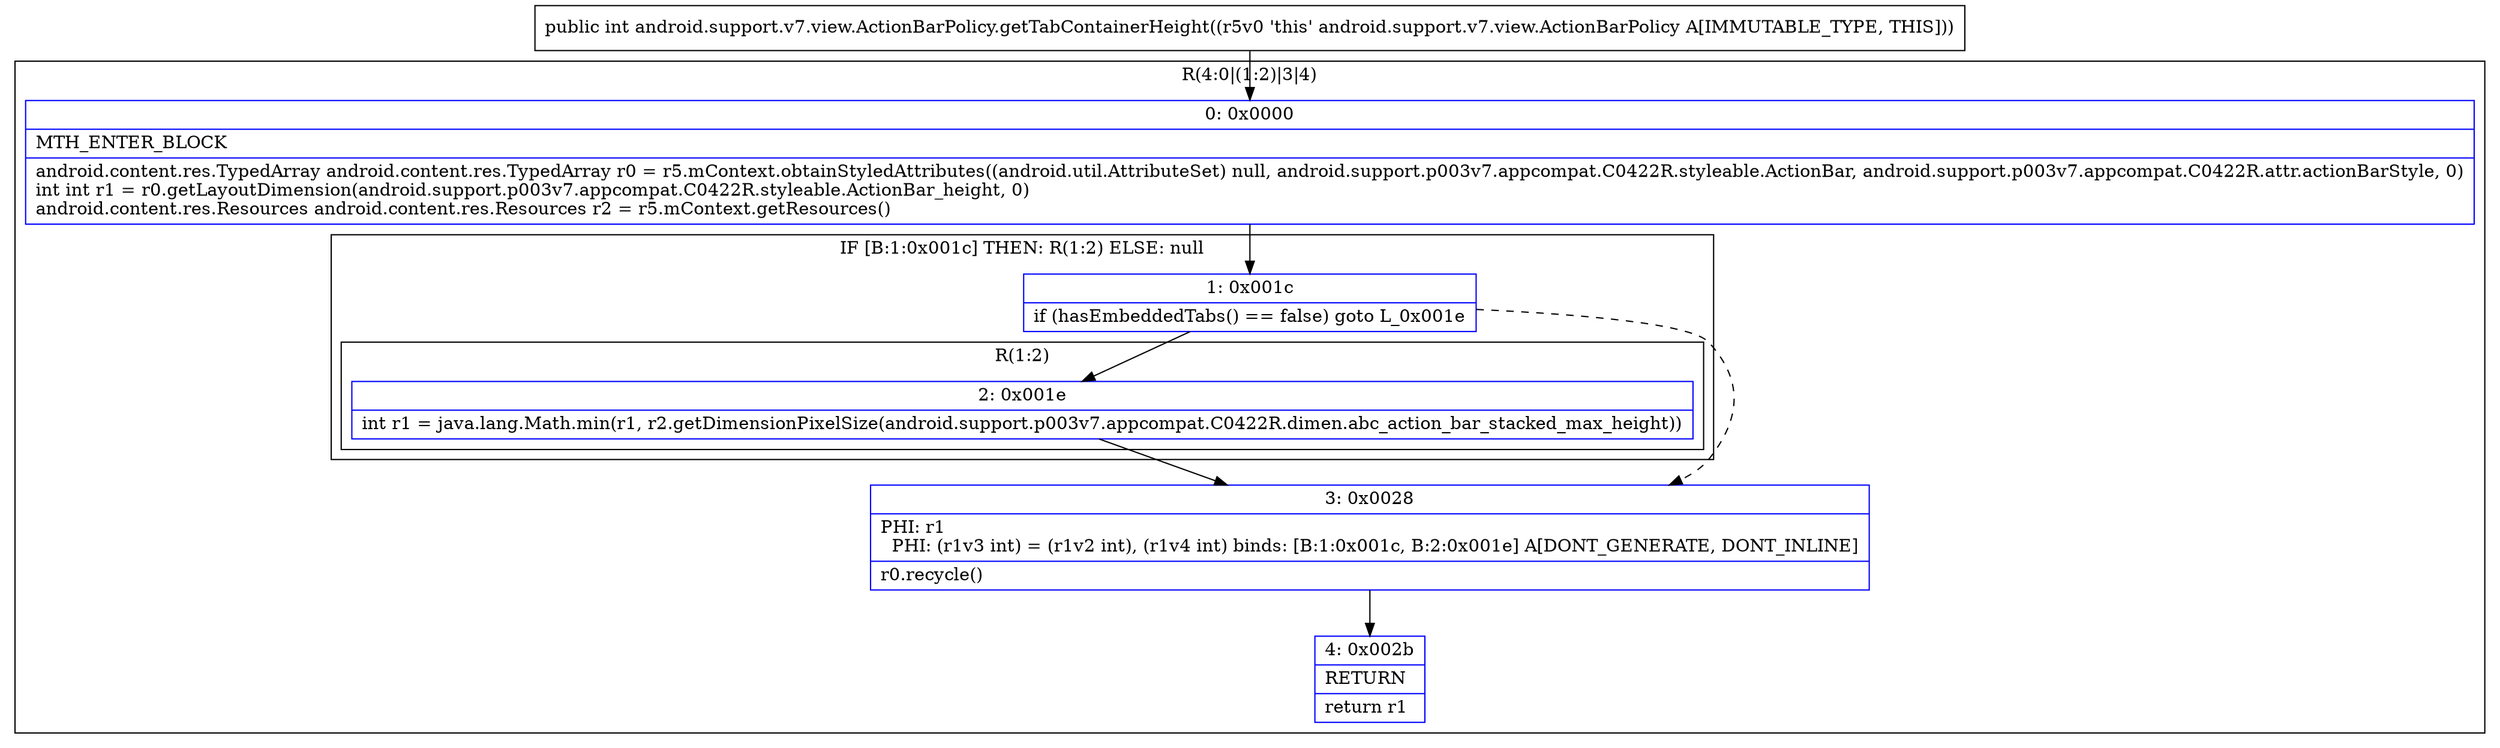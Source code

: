 digraph "CFG forandroid.support.v7.view.ActionBarPolicy.getTabContainerHeight()I" {
subgraph cluster_Region_894254782 {
label = "R(4:0|(1:2)|3|4)";
node [shape=record,color=blue];
Node_0 [shape=record,label="{0\:\ 0x0000|MTH_ENTER_BLOCK\l|android.content.res.TypedArray android.content.res.TypedArray r0 = r5.mContext.obtainStyledAttributes((android.util.AttributeSet) null, android.support.p003v7.appcompat.C0422R.styleable.ActionBar, android.support.p003v7.appcompat.C0422R.attr.actionBarStyle, 0)\lint int r1 = r0.getLayoutDimension(android.support.p003v7.appcompat.C0422R.styleable.ActionBar_height, 0)\landroid.content.res.Resources android.content.res.Resources r2 = r5.mContext.getResources()\l}"];
subgraph cluster_IfRegion_1492332533 {
label = "IF [B:1:0x001c] THEN: R(1:2) ELSE: null";
node [shape=record,color=blue];
Node_1 [shape=record,label="{1\:\ 0x001c|if (hasEmbeddedTabs() == false) goto L_0x001e\l}"];
subgraph cluster_Region_1150433192 {
label = "R(1:2)";
node [shape=record,color=blue];
Node_2 [shape=record,label="{2\:\ 0x001e|int r1 = java.lang.Math.min(r1, r2.getDimensionPixelSize(android.support.p003v7.appcompat.C0422R.dimen.abc_action_bar_stacked_max_height))\l}"];
}
}
Node_3 [shape=record,label="{3\:\ 0x0028|PHI: r1 \l  PHI: (r1v3 int) = (r1v2 int), (r1v4 int) binds: [B:1:0x001c, B:2:0x001e] A[DONT_GENERATE, DONT_INLINE]\l|r0.recycle()\l}"];
Node_4 [shape=record,label="{4\:\ 0x002b|RETURN\l|return r1\l}"];
}
MethodNode[shape=record,label="{public int android.support.v7.view.ActionBarPolicy.getTabContainerHeight((r5v0 'this' android.support.v7.view.ActionBarPolicy A[IMMUTABLE_TYPE, THIS])) }"];
MethodNode -> Node_0;
Node_0 -> Node_1;
Node_1 -> Node_2;
Node_1 -> Node_3[style=dashed];
Node_2 -> Node_3;
Node_3 -> Node_4;
}

